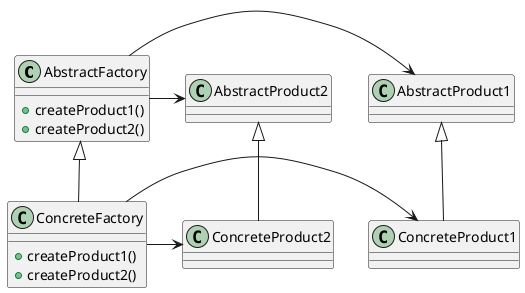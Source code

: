 @startuml AbstractFactory

class AbstractFactory {
    + createProduct1()
    + createProduct2()
}

class ConcreteFactory  {
    + createProduct1()
    + createProduct2()
}

AbstractFactory <|-- ConcreteFactory

class AbstractProduct1
class ConcreteProduct1
AbstractProduct1 <|-- ConcreteProduct1

class AbstractProduct2
class ConcreteProduct2
AbstractProduct2 <|-- ConcreteProduct2

AbstractFactory -> AbstractProduct1
AbstractFactory -> AbstractProduct2
ConcreteFactory -> ConcreteProduct1
ConcreteFactory -> ConcreteProduct2

@enduml
